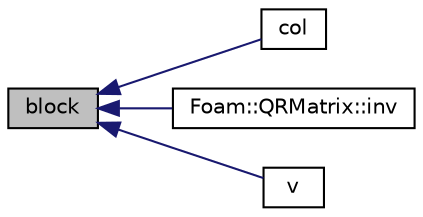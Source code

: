 digraph "block"
{
  bgcolor="transparent";
  edge [fontname="Helvetica",fontsize="10",labelfontname="Helvetica",labelfontsize="10"];
  node [fontname="Helvetica",fontsize="10",shape=record];
  rankdir="LR";
  Node1 [label="block",height=0.2,width=0.4,color="black", fillcolor="grey75", style="filled", fontcolor="black"];
  Node1 -> Node2 [dir="back",color="midnightblue",fontsize="10",style="solid",fontname="Helvetica"];
  Node2 [label="col",height=0.2,width=0.4,color="black",URL="$a01470.html#a75150a1f41f4643048526afc9b651de7"];
  Node1 -> Node3 [dir="back",color="midnightblue",fontsize="10",style="solid",fontname="Helvetica"];
  Node3 [label="Foam::QRMatrix::inv",height=0.2,width=0.4,color="black",URL="$a02096.html#adf18724ac2a4b0422b90febc39269723",tooltip="Return the inverse of a square matrix. "];
  Node1 -> Node4 [dir="back",color="midnightblue",fontsize="10",style="solid",fontname="Helvetica"];
  Node4 [label="v",height=0.2,width=0.4,color="black",URL="$a01470.html#ada7b79072f9cbc565d34a837f251d77d",tooltip="Return element vector of the Matrix. "];
}
